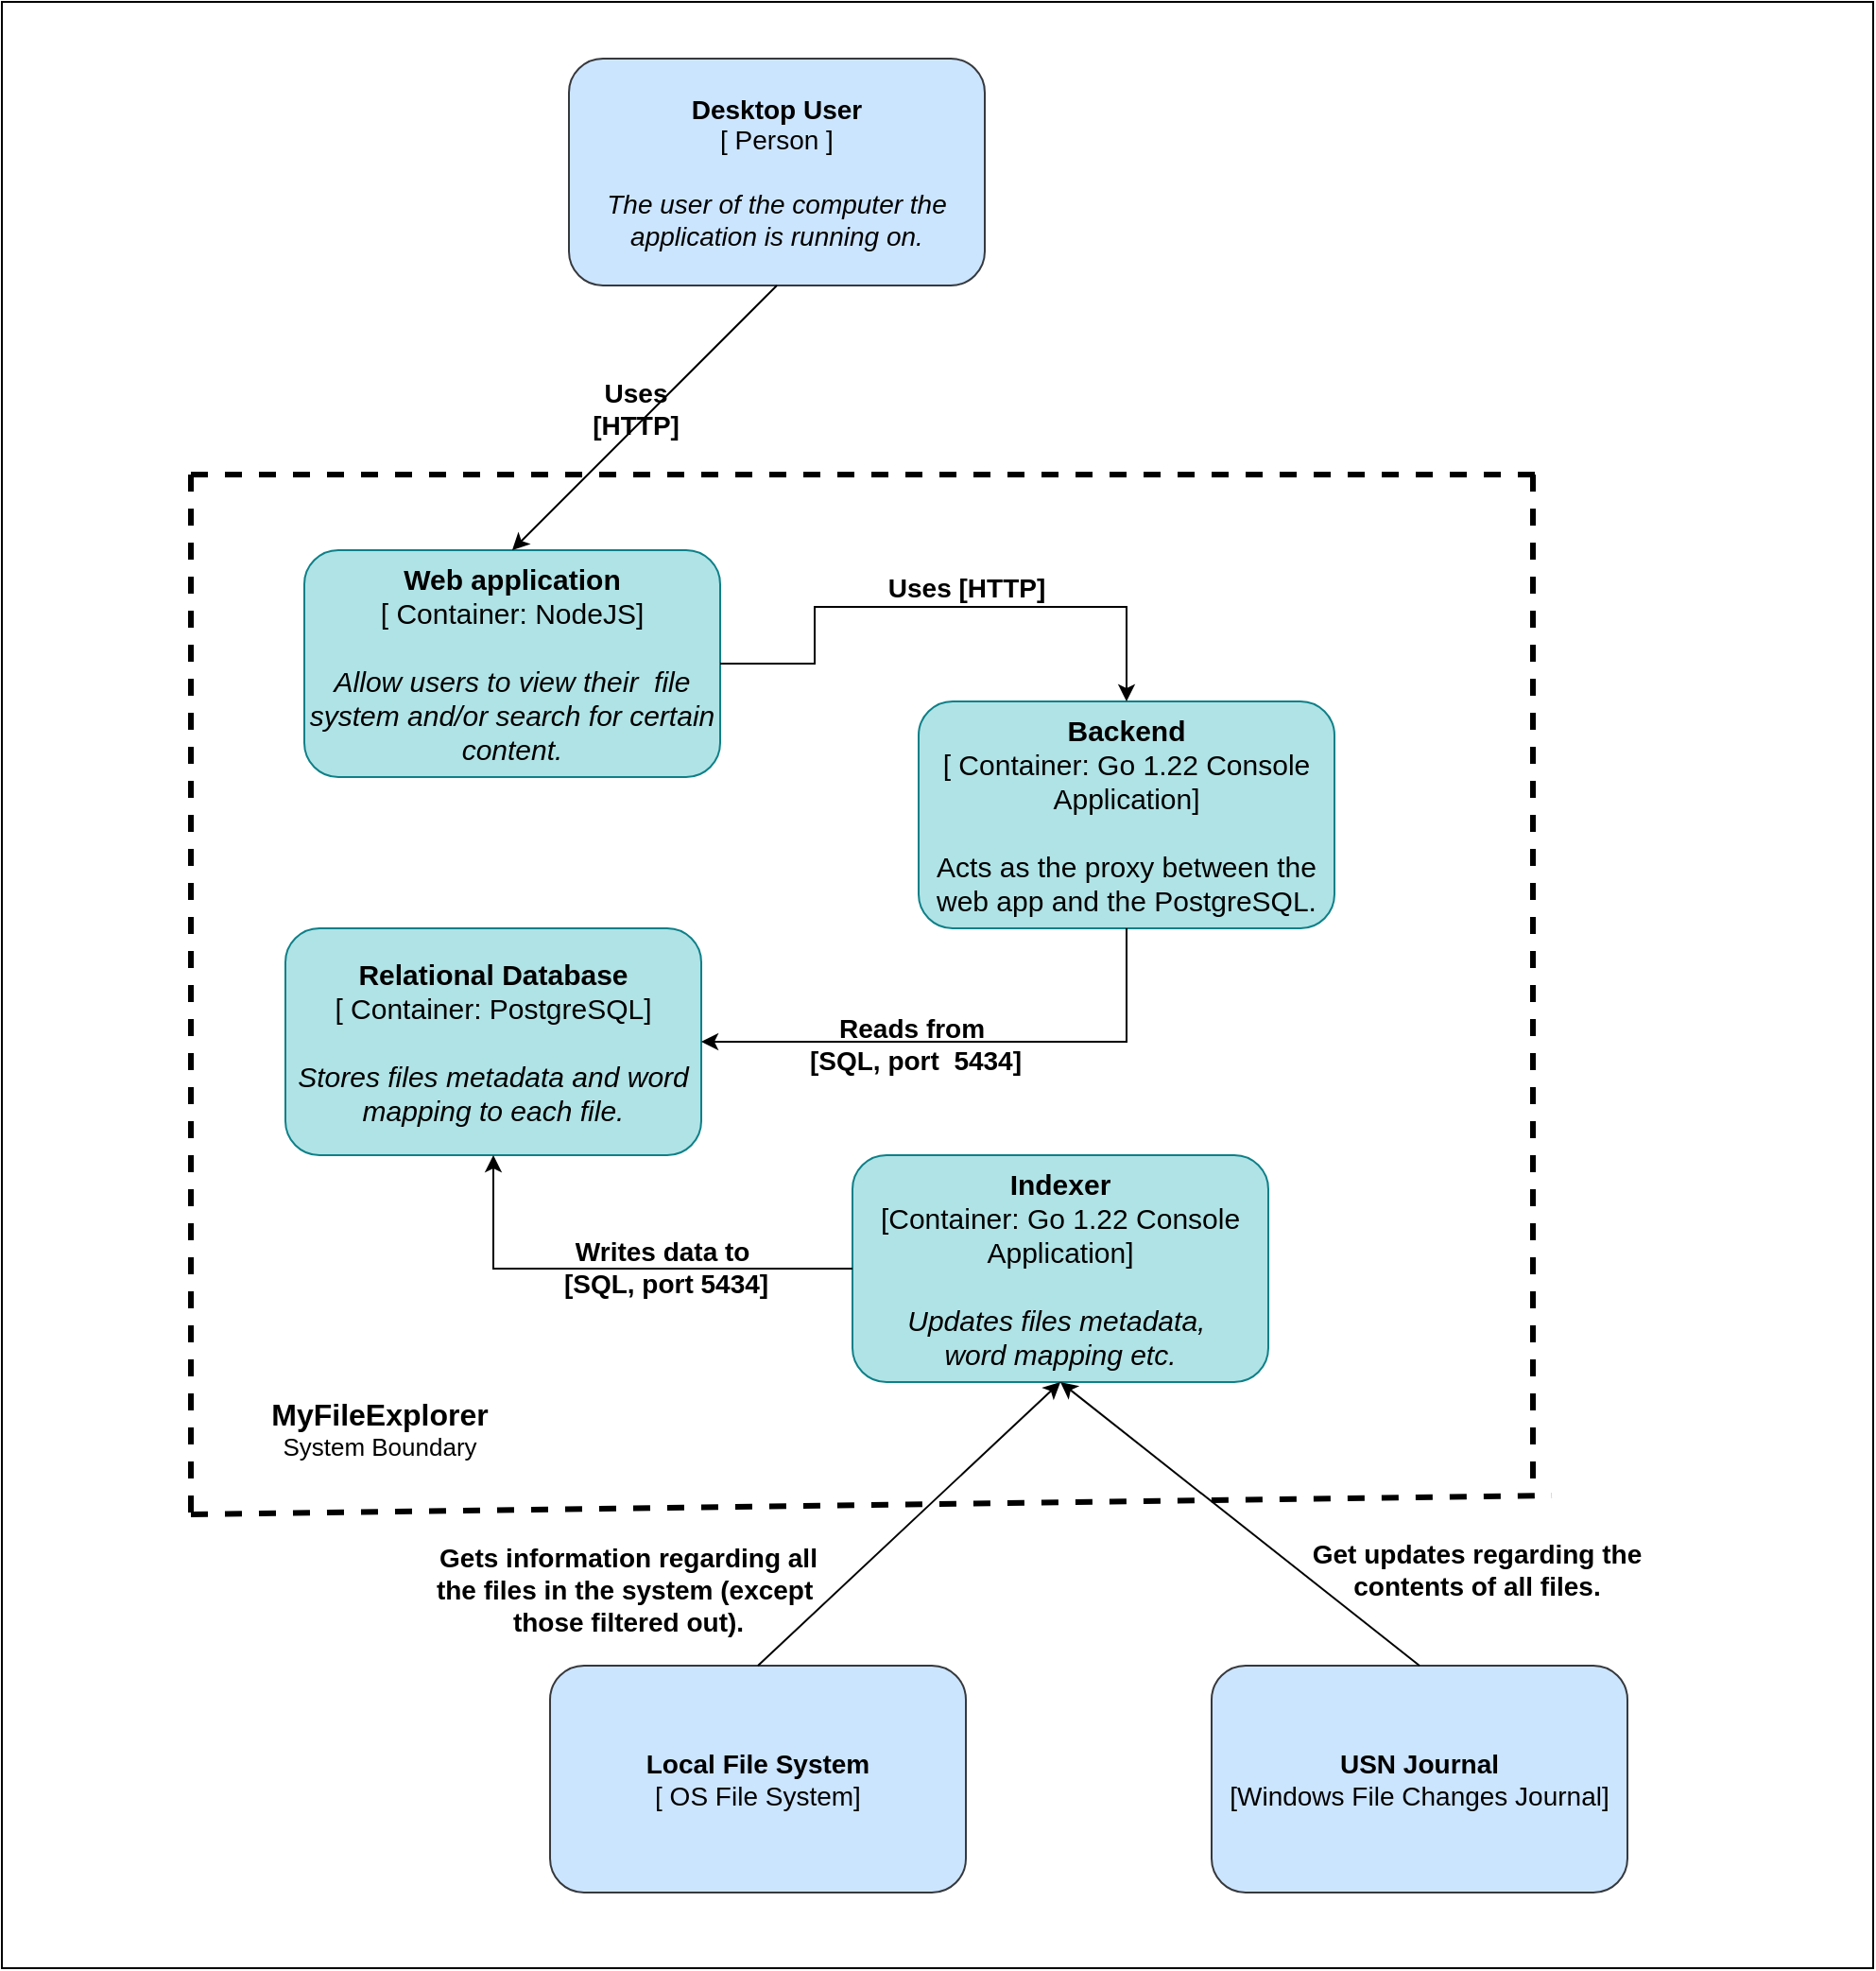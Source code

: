 <mxfile version="22.1.22" type="embed">
  <diagram id="nM7YXTvUPzHVtIW36HO0" name="Page-1">
    <mxGraphModel dx="2234" dy="2172" grid="1" gridSize="10" guides="1" tooltips="1" connect="1" arrows="1" fold="1" page="1" pageScale="1" pageWidth="850" pageHeight="1100" math="0" shadow="0">
      <root>
        <mxCell id="0" />
        <mxCell id="1" parent="0" />
        <mxCell id="62" value="" style="rounded=0;whiteSpace=wrap;html=1;" vertex="1" parent="1">
          <mxGeometry x="-60" y="-90" width="990" height="1040" as="geometry" />
        </mxCell>
        <mxCell id="9" value="&lt;b style=&quot;font-size: 15px;&quot;&gt;&lt;font style=&quot;font-size: 15px;&quot;&gt;Web application&lt;/font&gt;&lt;/b&gt;&lt;div style=&quot;font-size: 15px;&quot;&gt;&lt;font style=&quot;font-size: 15px;&quot;&gt;[ Container: NodeJS]&lt;/font&gt;&lt;/div&gt;&lt;div style=&quot;font-size: 15px;&quot;&gt;&lt;font style=&quot;font-size: 15px;&quot;&gt;&lt;br&gt;&lt;/font&gt;&lt;/div&gt;&lt;div style=&quot;font-size: 15px;&quot;&gt;&lt;i style=&quot;&quot;&gt;&lt;font style=&quot;font-size: 15px;&quot;&gt;Allow users to view their&amp;nbsp; file system and/or search for certain content.&lt;/font&gt;&lt;/i&gt;&lt;/div&gt;" style="rounded=1;whiteSpace=wrap;html=1;fillColor=#b0e3e6;strokeColor=#0e8088;" parent="1" vertex="1">
          <mxGeometry x="100" y="200" width="220" height="120" as="geometry" />
        </mxCell>
        <mxCell id="10" value="&lt;b style=&quot;font-size: 14px;&quot;&gt;&lt;font style=&quot;font-size: 14px;&quot;&gt;Desktop User&lt;br&gt;&lt;/font&gt;&lt;/b&gt;&lt;div style=&quot;font-size: 14px;&quot;&gt;&lt;font style=&quot;font-size: 14px;&quot;&gt;[ Person ]&lt;/font&gt;&lt;/div&gt;&lt;div style=&quot;font-size: 14px;&quot;&gt;&lt;font style=&quot;font-size: 14px;&quot;&gt;&lt;br&gt;&lt;/font&gt;&lt;/div&gt;&lt;div style=&quot;font-size: 14px;&quot;&gt;&lt;i style=&quot;&quot;&gt;&lt;font style=&quot;font-size: 14px;&quot;&gt;The user of the computer the application is running on.&lt;/font&gt;&lt;/i&gt;&lt;/div&gt;" style="rounded=1;whiteSpace=wrap;html=1;fillColor=#cce5ff;strokeColor=#36393d;" parent="1" vertex="1">
          <mxGeometry x="240" y="-60" width="220" height="120" as="geometry" />
        </mxCell>
        <mxCell id="11" value="" style="endArrow=classic;html=1;rounded=0;exitX=0.5;exitY=1;exitDx=0;exitDy=0;entryX=0.5;entryY=0;entryDx=0;entryDy=0;" parent="1" source="10" target="9" edge="1">
          <mxGeometry width="50" height="50" relative="1" as="geometry">
            <mxPoint x="770" y="220" as="sourcePoint" />
            <mxPoint x="780" y="300" as="targetPoint" />
          </mxGeometry>
        </mxCell>
        <mxCell id="12" value="&lt;font style=&quot;font-size: 14px;&quot;&gt;Uses&lt;br style=&quot;font-size: 14px;&quot;&gt;[HTTP]&lt;/font&gt;" style="edgeLabel;html=1;align=center;verticalAlign=middle;resizable=0;points=[];fontSize=14;labelBackgroundColor=none;fontStyle=1;fontColor=default;" parent="11" vertex="1" connectable="0">
          <mxGeometry x="0.033" y="-4" relative="1" as="geometry">
            <mxPoint y="-5" as="offset" />
          </mxGeometry>
        </mxCell>
        <mxCell id="15" value="&lt;font style=&quot;font-size: 15px;&quot;&gt;&lt;b style=&quot;&quot;&gt;Relational Database&lt;/b&gt;&lt;br&gt;&lt;/font&gt;&lt;div style=&quot;font-size: 15px;&quot;&gt;&lt;font style=&quot;font-size: 15px;&quot;&gt;[ Container: PostgreSQL]&lt;/font&gt;&lt;/div&gt;&lt;div style=&quot;font-size: 15px;&quot;&gt;&lt;font style=&quot;font-size: 15px;&quot;&gt;&lt;br&gt;&lt;/font&gt;&lt;/div&gt;&lt;div style=&quot;font-size: 15px;&quot;&gt;&lt;i&gt;&lt;font style=&quot;font-size: 15px;&quot;&gt;Stores files metadata and word&lt;/font&gt;&lt;/i&gt;&lt;/div&gt;&lt;div style=&quot;font-size: 15px;&quot;&gt;&lt;i&gt;&lt;font style=&quot;font-size: 15px;&quot;&gt;mapping to each file.&lt;/font&gt;&lt;/i&gt;&lt;/div&gt;" style="rounded=1;whiteSpace=wrap;html=1;fillColor=#b0e3e6;strokeColor=#0e8088;" parent="1" vertex="1">
          <mxGeometry x="90" y="400" width="220" height="120" as="geometry" />
        </mxCell>
        <mxCell id="18" value="&lt;font style=&quot;font-size: 15px;&quot;&gt;&lt;span style=&quot;background-color: initial;&quot;&gt;&lt;b style=&quot;&quot;&gt;Indexer&lt;br&gt;&lt;/b&gt;[Container: Go 1.22 Console&lt;br&gt;Application]&lt;/span&gt;&lt;br&gt;&lt;/font&gt;&lt;div style=&quot;font-size: 15px;&quot;&gt;&lt;font style=&quot;font-size: 15px;&quot;&gt;&lt;br&gt;&lt;/font&gt;&lt;/div&gt;&lt;div style=&quot;font-size: 15px;&quot;&gt;&lt;i&gt;&lt;font style=&quot;font-size: 15px;&quot;&gt;Updates files metadata,&amp;nbsp;&lt;/font&gt;&lt;/i&gt;&lt;/div&gt;&lt;div style=&quot;font-size: 15px;&quot;&gt;&lt;i&gt;&lt;font style=&quot;font-size: 15px;&quot;&gt;word mapping etc.&lt;/font&gt;&lt;/i&gt;&lt;/div&gt;" style="rounded=1;whiteSpace=wrap;html=1;fillColor=#b0e3e6;strokeColor=#0e8088;" parent="1" vertex="1">
          <mxGeometry x="390" y="520" width="220" height="120" as="geometry" />
        </mxCell>
        <mxCell id="19" value="&lt;b style=&quot;font-size: 14px;&quot;&gt;&lt;font style=&quot;font-size: 14px;&quot;&gt;Local File System&lt;br&gt;&lt;/font&gt;&lt;/b&gt;&lt;div style=&quot;font-size: 14px;&quot;&gt;[ OS File System]&lt;/div&gt;" style="rounded=1;whiteSpace=wrap;html=1;fillColor=#cce5ff;strokeColor=#36393d;" parent="1" vertex="1">
          <mxGeometry x="230" y="790" width="220" height="120" as="geometry" />
        </mxCell>
        <mxCell id="21" value="&lt;br&gt;&lt;br&gt;" style="endArrow=classic;html=1;rounded=0;exitX=0.5;exitY=0;exitDx=0;exitDy=0;entryX=0.5;entryY=1;entryDx=0;entryDy=0;" parent="1" source="19" target="18" edge="1">
          <mxGeometry width="50" height="50" relative="1" as="geometry">
            <mxPoint x="590" y="630" as="sourcePoint" />
            <mxPoint x="490" y="760" as="targetPoint" />
          </mxGeometry>
        </mxCell>
        <mxCell id="23" value="&lt;font style=&quot;font-size: 14px;&quot;&gt;&lt;b style=&quot;font-size: 14px;&quot;&gt;Gets information regarding all&lt;br style=&quot;font-size: 14px;&quot;&gt;the files in the system (except&amp;nbsp;&lt;br style=&quot;font-size: 14px;&quot;&gt;those filtered out).&lt;/b&gt;&lt;/font&gt;" style="edgeLabel;html=1;align=center;verticalAlign=middle;resizable=0;points=[];labelBackgroundColor=none;fontSize=14;fontColor=default;" parent="21" vertex="1" connectable="0">
          <mxGeometry x="0.153" relative="1" as="geometry">
            <mxPoint x="-162" y="46" as="offset" />
          </mxGeometry>
        </mxCell>
        <mxCell id="25" value="" style="endArrow=none;dashed=1;html=1;rounded=0;strokeWidth=3;" parent="1" edge="1">
          <mxGeometry width="50" height="50" relative="1" as="geometry">
            <mxPoint x="40" y="160" as="sourcePoint" />
            <mxPoint x="760" y="160" as="targetPoint" />
          </mxGeometry>
        </mxCell>
        <mxCell id="26" value="" style="endArrow=none;dashed=1;html=1;rounded=0;strokeWidth=3;" parent="1" edge="1">
          <mxGeometry width="50" height="50" relative="1" as="geometry">
            <mxPoint x="40" y="160" as="sourcePoint" />
            <mxPoint x="40" y="710" as="targetPoint" />
          </mxGeometry>
        </mxCell>
        <mxCell id="27" value="" style="endArrow=none;dashed=1;html=1;rounded=0;strokeWidth=3;" parent="1" edge="1">
          <mxGeometry width="50" height="50" relative="1" as="geometry">
            <mxPoint x="40" y="710" as="sourcePoint" />
            <mxPoint x="760" y="700" as="targetPoint" />
          </mxGeometry>
        </mxCell>
        <mxCell id="28" value="" style="endArrow=none;dashed=1;html=1;rounded=0;strokeWidth=3;" parent="1" edge="1">
          <mxGeometry width="50" height="50" relative="1" as="geometry">
            <mxPoint x="750" y="160" as="sourcePoint" />
            <mxPoint x="750" y="700" as="targetPoint" />
          </mxGeometry>
        </mxCell>
        <mxCell id="32" value="&lt;font style=&quot;font-size: 16px;&quot;&gt;&lt;b&gt;MyFileExplorer&lt;/b&gt;&lt;/font&gt;&lt;br&gt;&lt;font style=&quot;font-size: 13px;&quot;&gt;System Boundary&lt;/font&gt;" style="text;html=1;strokeColor=none;fillColor=none;align=center;verticalAlign=middle;whiteSpace=wrap;rounded=0;" parent="1" vertex="1">
          <mxGeometry x="60" y="650" width="160" height="30" as="geometry" />
        </mxCell>
        <mxCell id="33" value="&lt;span style=&quot;font-size: 14px; background-color: initial;&quot;&gt;&lt;b&gt;USN Journal&lt;br&gt;&lt;/b&gt;[Windows File Changes Journal]&lt;/span&gt;" style="rounded=1;whiteSpace=wrap;html=1;fillColor=#cce5ff;strokeColor=#36393d;" parent="1" vertex="1">
          <mxGeometry x="580" y="790" width="220" height="120" as="geometry" />
        </mxCell>
        <mxCell id="34" value="" style="endArrow=classic;html=1;rounded=0;exitX=0.5;exitY=0;exitDx=0;exitDy=0;entryX=0.5;entryY=1;entryDx=0;entryDy=0;" parent="1" source="33" target="18" edge="1">
          <mxGeometry width="50" height="50" relative="1" as="geometry">
            <mxPoint x="610" y="700" as="sourcePoint" />
            <mxPoint x="790" y="830" as="targetPoint" />
          </mxGeometry>
        </mxCell>
        <mxCell id="35" value="&lt;font style=&quot;font-size: 14px;&quot;&gt;Get updates regarding the&lt;br style=&quot;font-size: 14px;&quot;&gt;contents of all files.&lt;/font&gt;" style="edgeLabel;html=1;align=center;verticalAlign=middle;resizable=0;points=[];labelBackgroundColor=none;fontColor=default;fontSize=14;fontStyle=1" parent="34" vertex="1" connectable="0">
          <mxGeometry x="0.015" y="3" relative="1" as="geometry">
            <mxPoint x="128" y="23" as="offset" />
          </mxGeometry>
        </mxCell>
        <mxCell id="42" value="" style="endArrow=classic;html=1;rounded=0;exitX=0;exitY=0.5;exitDx=0;exitDy=0;entryX=0.5;entryY=1;entryDx=0;entryDy=0;" parent="1" source="18" target="15" edge="1">
          <mxGeometry width="50" height="50" relative="1" as="geometry">
            <mxPoint x="370" y="590" as="sourcePoint" />
            <mxPoint x="190" y="520" as="targetPoint" />
            <Array as="points">
              <mxPoint x="200" y="580" />
            </Array>
          </mxGeometry>
        </mxCell>
        <mxCell id="57" value="&lt;font style=&quot;font-size: 14px;&quot;&gt;&lt;b style=&quot;font-size: 14px;&quot;&gt;Writes data to&amp;nbsp;&lt;br style=&quot;border-color: var(--border-color); font-size: 14px;&quot;&gt;[SQL, port 5434]&lt;/b&gt;&lt;/font&gt;" style="edgeLabel;html=1;align=center;verticalAlign=middle;resizable=0;points=[];labelBackgroundColor=none;fontColor=default;fontSize=14;" parent="42" vertex="1" connectable="0">
          <mxGeometry x="-0.21" y="-1" relative="1" as="geometry">
            <mxPoint as="offset" />
          </mxGeometry>
        </mxCell>
        <mxCell id="44" value="&lt;font style=&quot;font-size: 15px;&quot;&gt;&lt;span style=&quot;background-color: initial;&quot;&gt;&lt;b style=&quot;&quot;&gt;Backend&lt;br&gt;&lt;/b&gt;[ Container: Go 1.22 Console&lt;br&gt;Application]&lt;/span&gt;&lt;br&gt;&lt;/font&gt;&lt;div style=&quot;font-size: 15px;&quot;&gt;&lt;font style=&quot;font-size: 15px;&quot;&gt;&lt;br&gt;Acts as the proxy between the web app and the PostgreSQL.&lt;/font&gt;&lt;/div&gt;" style="rounded=1;whiteSpace=wrap;html=1;fillColor=#b0e3e6;strokeColor=#0e8088;" parent="1" vertex="1">
          <mxGeometry x="425" y="280" width="220" height="120" as="geometry" />
        </mxCell>
        <mxCell id="53" value="" style="endArrow=classic;html=1;rounded=0;exitX=0.5;exitY=1;exitDx=0;exitDy=0;entryX=1;entryY=0.5;entryDx=0;entryDy=0;" parent="1" source="44" target="15" edge="1">
          <mxGeometry width="50" height="50" relative="1" as="geometry">
            <mxPoint x="520" y="410" as="sourcePoint" />
            <mxPoint x="370" y="380" as="targetPoint" />
            <Array as="points">
              <mxPoint x="535" y="460" />
            </Array>
          </mxGeometry>
        </mxCell>
        <mxCell id="59" value="&lt;font style=&quot;font-size: 14px;&quot;&gt;&lt;b style=&quot;font-size: 14px;&quot;&gt;Reads from&amp;nbsp;&lt;br style=&quot;border-color: var(--border-color); font-size: 14px;&quot;&gt;&lt;span style=&quot;font-size: 14px;&quot;&gt;[SQL, port&amp;nbsp; 5434]&lt;/span&gt;&lt;/b&gt;&lt;/font&gt;" style="edgeLabel;html=1;align=center;verticalAlign=middle;resizable=0;points=[];labelBackgroundColor=none;fontColor=default;fontSize=14;" parent="53" vertex="1" connectable="0">
          <mxGeometry x="0.203" y="1" relative="1" as="geometry">
            <mxPoint x="-1" as="offset" />
          </mxGeometry>
        </mxCell>
        <mxCell id="55" value="" style="endArrow=classic;html=1;rounded=0;exitX=1;exitY=0.5;exitDx=0;exitDy=0;entryX=0.5;entryY=0;entryDx=0;entryDy=0;" parent="1" source="9" target="44" edge="1">
          <mxGeometry width="50" height="50" relative="1" as="geometry">
            <mxPoint x="320" y="430" as="sourcePoint" />
            <mxPoint x="370" y="380" as="targetPoint" />
            <Array as="points">
              <mxPoint x="370" y="260" />
              <mxPoint x="370" y="230" />
              <mxPoint x="535" y="230" />
            </Array>
          </mxGeometry>
        </mxCell>
        <mxCell id="60" value="&lt;font style=&quot;font-size: 14px;&quot;&gt;&lt;span style=&quot;font-size: 14px;&quot;&gt;&lt;b style=&quot;font-size: 14px;&quot;&gt;Uses [HTTP]&lt;/b&gt;&lt;/span&gt;&lt;/font&gt;" style="edgeLabel;html=1;align=center;verticalAlign=middle;resizable=0;points=[];labelBackgroundColor=none;fontColor=default;fontSize=14;" parent="55" vertex="1" connectable="0">
          <mxGeometry x="0.115" y="1" relative="1" as="geometry">
            <mxPoint x="-5" y="-9" as="offset" />
          </mxGeometry>
        </mxCell>
      </root>
    </mxGraphModel>
  </diagram>
</mxfile>
